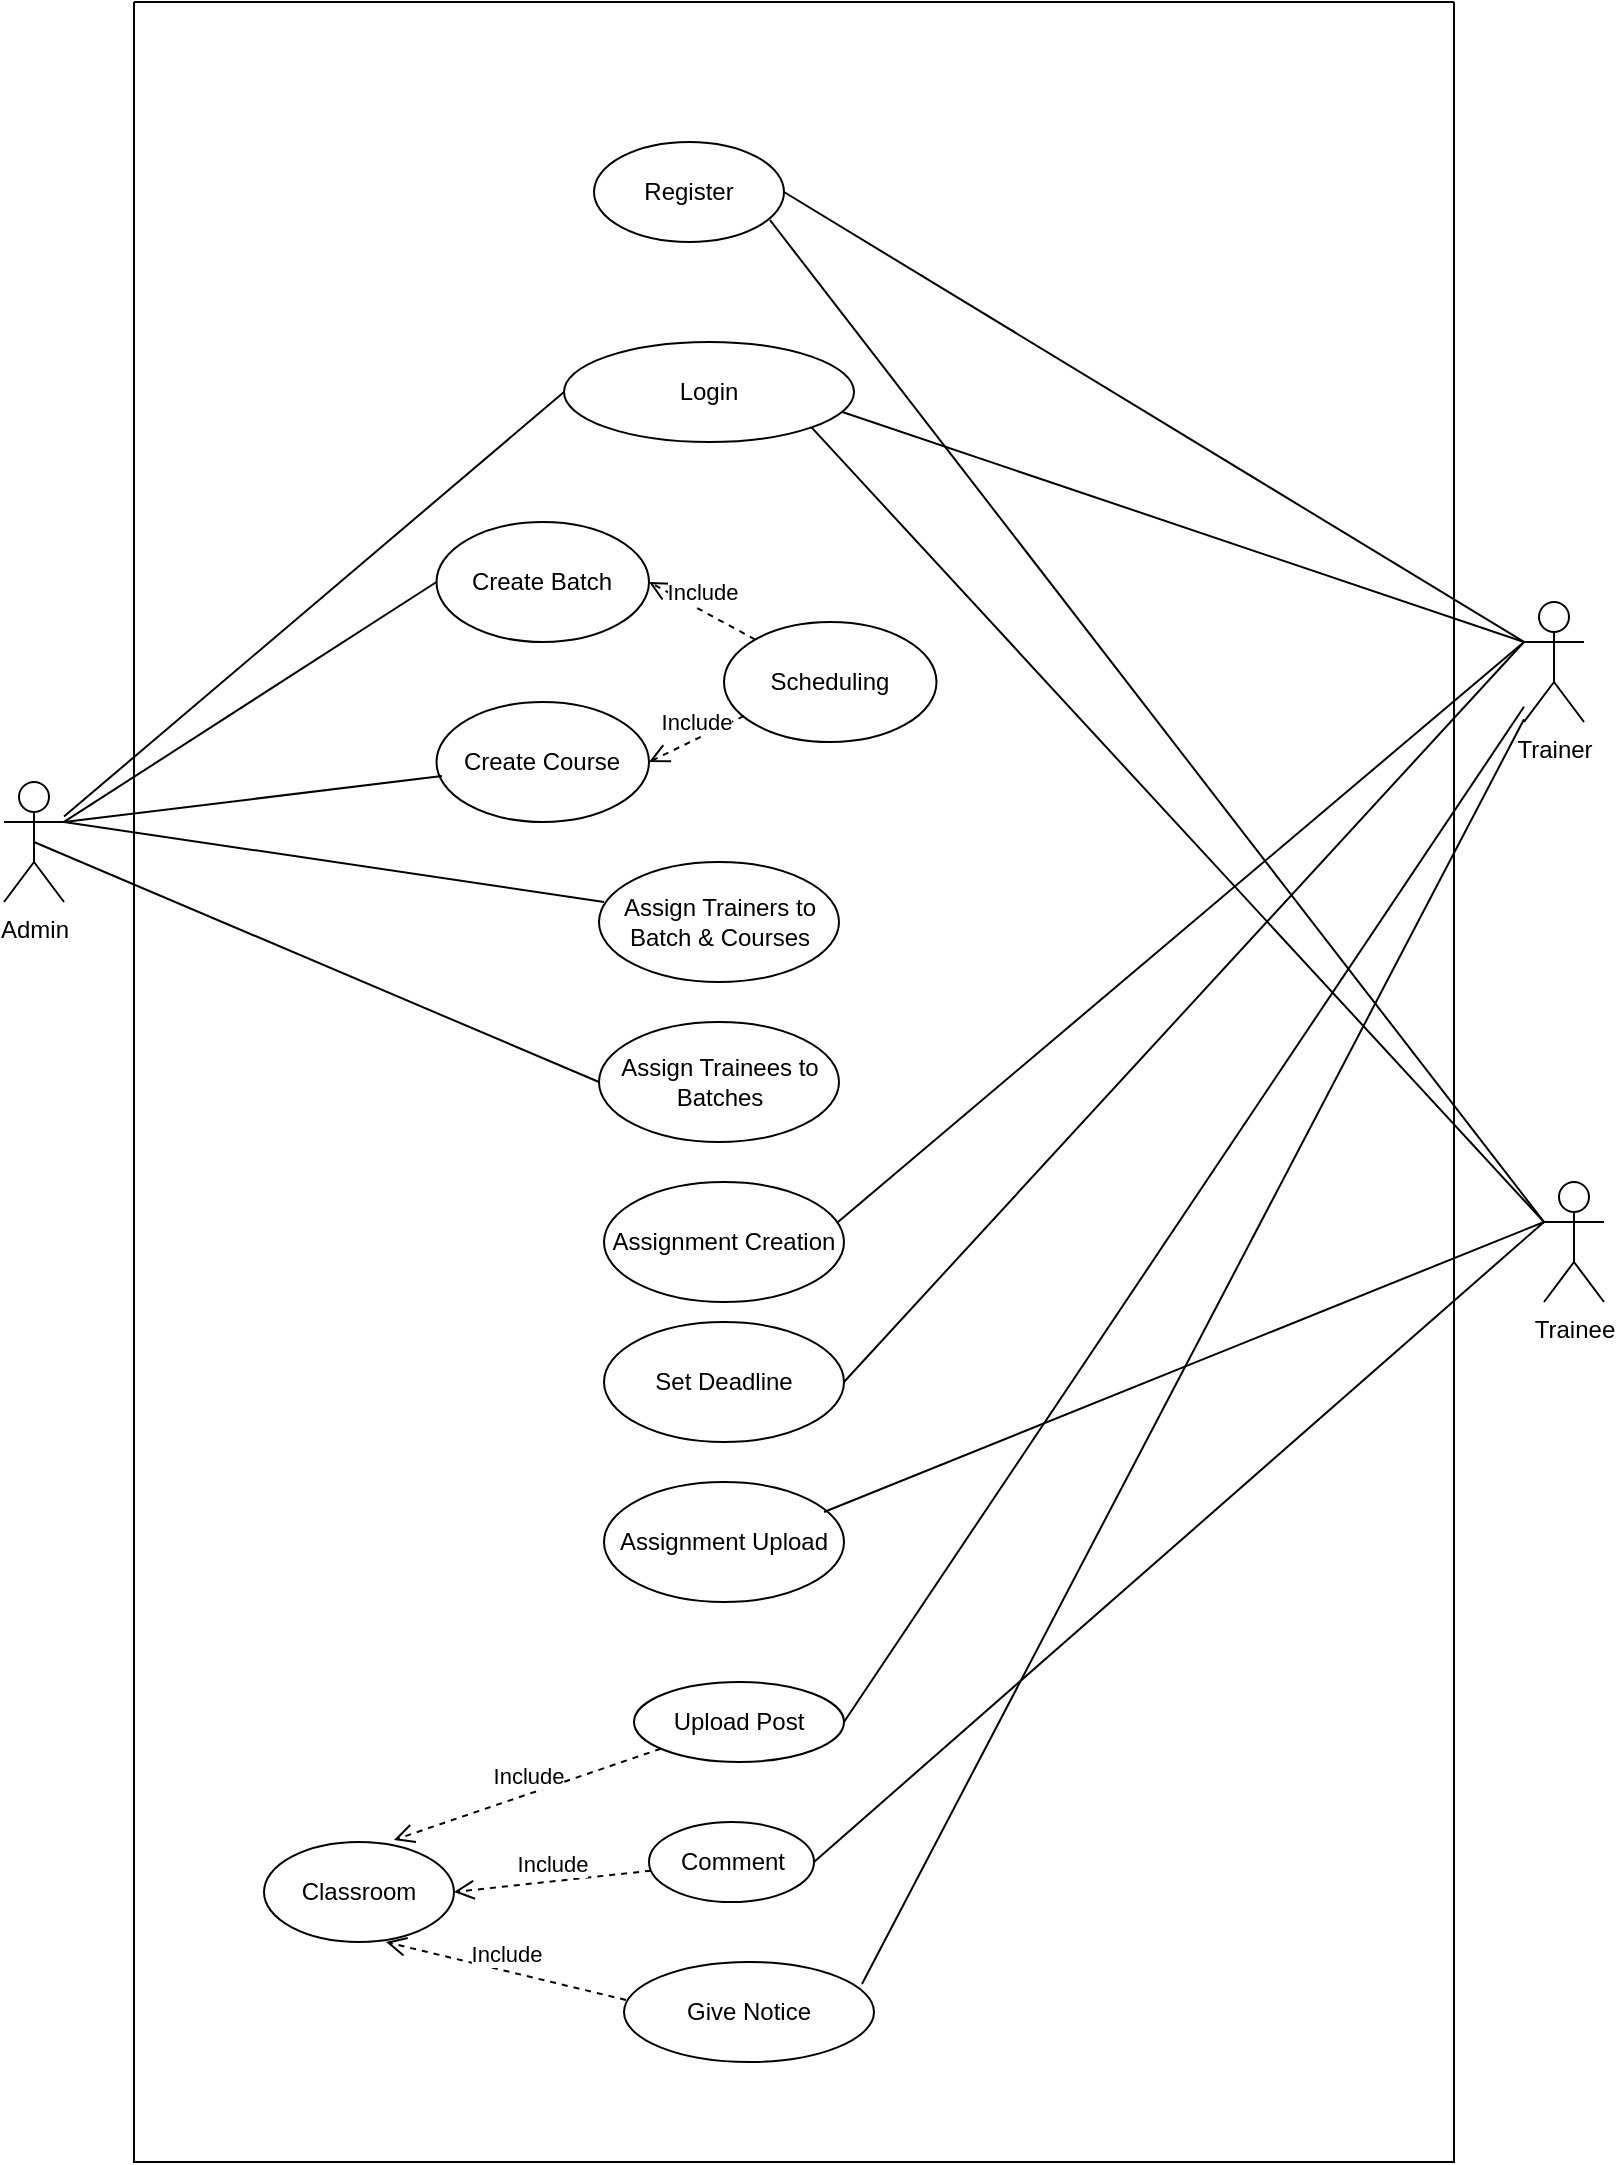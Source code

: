 <mxfile version="21.6.1" type="google">
  <diagram name="Page-1" id="-r8x5bYKAk_hf6ACuxOh">
    <mxGraphModel grid="1" page="1" gridSize="10" guides="1" tooltips="1" connect="1" arrows="1" fold="1" pageScale="1" pageWidth="850" pageHeight="1100" math="0" shadow="0">
      <root>
        <mxCell id="0" />
        <mxCell id="1" parent="0" />
        <mxCell id="YFATefIhtT_2nQkfkwMd-1" value="Admin" style="shape=umlActor;verticalLabelPosition=bottom;verticalAlign=top;html=1;outlineConnect=0;" vertex="1" parent="1">
          <mxGeometry x="30" y="450" width="30" height="60" as="geometry" />
        </mxCell>
        <mxCell id="YFATefIhtT_2nQkfkwMd-7" value="" style="swimlane;startSize=0;" vertex="1" parent="1">
          <mxGeometry x="95" y="60" width="660" height="1080" as="geometry" />
        </mxCell>
        <mxCell id="YFATefIhtT_2nQkfkwMd-8" value="Register" style="ellipse;whiteSpace=wrap;html=1;" vertex="1" parent="YFATefIhtT_2nQkfkwMd-7">
          <mxGeometry x="230" y="70" width="95" height="50" as="geometry" />
        </mxCell>
        <mxCell id="YFATefIhtT_2nQkfkwMd-9" value="Login" style="ellipse;whiteSpace=wrap;html=1;" vertex="1" parent="YFATefIhtT_2nQkfkwMd-7">
          <mxGeometry x="215" y="170" width="145" height="50" as="geometry" />
        </mxCell>
        <mxCell id="YFATefIhtT_2nQkfkwMd-10" value="Create Batch" style="ellipse;whiteSpace=wrap;html=1;" vertex="1" parent="YFATefIhtT_2nQkfkwMd-7">
          <mxGeometry x="151.25" y="260" width="106.25" height="60" as="geometry" />
        </mxCell>
        <mxCell id="YFATefIhtT_2nQkfkwMd-11" value="Create Course" style="ellipse;whiteSpace=wrap;html=1;" vertex="1" parent="YFATefIhtT_2nQkfkwMd-7">
          <mxGeometry x="151.25" y="350" width="106.25" height="60" as="geometry" />
        </mxCell>
        <mxCell id="YFATefIhtT_2nQkfkwMd-22" value="Scheduling" style="ellipse;whiteSpace=wrap;html=1;" vertex="1" parent="YFATefIhtT_2nQkfkwMd-7">
          <mxGeometry x="295" y="310" width="106.25" height="60" as="geometry" />
        </mxCell>
        <mxCell id="YFATefIhtT_2nQkfkwMd-23" value="Include" style="html=1;verticalAlign=bottom;endArrow=open;dashed=1;endSize=8;elbow=vertical;rounded=0;exitX=0;exitY=0;exitDx=0;exitDy=0;entryX=1;entryY=0.5;entryDx=0;entryDy=0;" edge="1" parent="YFATefIhtT_2nQkfkwMd-7" source="YFATefIhtT_2nQkfkwMd-22" target="YFATefIhtT_2nQkfkwMd-10">
          <mxGeometry relative="1" as="geometry">
            <mxPoint x="400" y="292.5" as="sourcePoint" />
            <mxPoint x="315" y="307.5" as="targetPoint" />
          </mxGeometry>
        </mxCell>
        <mxCell id="YFATefIhtT_2nQkfkwMd-24" value="Include" style="html=1;verticalAlign=bottom;endArrow=open;dashed=1;endSize=8;elbow=vertical;rounded=0;exitX=0.094;exitY=0.783;exitDx=0;exitDy=0;entryX=1;entryY=0.5;entryDx=0;entryDy=0;exitPerimeter=0;" edge="1" parent="YFATefIhtT_2nQkfkwMd-7" source="YFATefIhtT_2nQkfkwMd-22" target="YFATefIhtT_2nQkfkwMd-11">
          <mxGeometry relative="1" as="geometry">
            <mxPoint x="435" y="470" as="sourcePoint" />
            <mxPoint x="335" y="448" as="targetPoint" />
          </mxGeometry>
        </mxCell>
        <mxCell id="YFATefIhtT_2nQkfkwMd-25" value="Assign Trainers to Batch &amp;amp; Courses" style="ellipse;whiteSpace=wrap;html=1;" vertex="1" parent="YFATefIhtT_2nQkfkwMd-7">
          <mxGeometry x="232.5" y="430" width="120" height="60" as="geometry" />
        </mxCell>
        <mxCell id="YFATefIhtT_2nQkfkwMd-26" value="Assignment Creation" style="ellipse;whiteSpace=wrap;html=1;" vertex="1" parent="YFATefIhtT_2nQkfkwMd-7">
          <mxGeometry x="235" y="590" width="120" height="60" as="geometry" />
        </mxCell>
        <mxCell id="YFATefIhtT_2nQkfkwMd-27" value="Assignment Upload" style="ellipse;whiteSpace=wrap;html=1;" vertex="1" parent="YFATefIhtT_2nQkfkwMd-7">
          <mxGeometry x="235" y="740" width="120" height="60" as="geometry" />
        </mxCell>
        <mxCell id="YFATefIhtT_2nQkfkwMd-28" value="Upload Post" style="ellipse;whiteSpace=wrap;html=1;" vertex="1" parent="YFATefIhtT_2nQkfkwMd-7">
          <mxGeometry x="250" y="840" width="105" height="40" as="geometry" />
        </mxCell>
        <mxCell id="YFATefIhtT_2nQkfkwMd-29" value="Comment" style="ellipse;whiteSpace=wrap;html=1;" vertex="1" parent="YFATefIhtT_2nQkfkwMd-7">
          <mxGeometry x="257.5" y="910" width="82.5" height="40" as="geometry" />
        </mxCell>
        <mxCell id="YFATefIhtT_2nQkfkwMd-30" value="Give Notice" style="ellipse;whiteSpace=wrap;html=1;" vertex="1" parent="YFATefIhtT_2nQkfkwMd-7">
          <mxGeometry x="245" y="980" width="125" height="50" as="geometry" />
        </mxCell>
        <mxCell id="YFATefIhtT_2nQkfkwMd-35" value="Set Deadline" style="ellipse;whiteSpace=wrap;html=1;" vertex="1" parent="YFATefIhtT_2nQkfkwMd-7">
          <mxGeometry x="235" y="660" width="120" height="60" as="geometry" />
        </mxCell>
        <mxCell id="YFATefIhtT_2nQkfkwMd-31" value="Classroom" style="ellipse;whiteSpace=wrap;html=1;" vertex="1" parent="YFATefIhtT_2nQkfkwMd-7">
          <mxGeometry x="65" y="920" width="95" height="50" as="geometry" />
        </mxCell>
        <mxCell id="YFATefIhtT_2nQkfkwMd-32" value="Include" style="html=1;verticalAlign=bottom;endArrow=open;dashed=1;endSize=8;elbow=vertical;rounded=0;exitX=0.008;exitY=0.38;exitDx=0;exitDy=0;entryX=0.642;entryY=1;entryDx=0;entryDy=0;exitPerimeter=0;entryPerimeter=0;" edge="1" parent="YFATefIhtT_2nQkfkwMd-7" source="YFATefIhtT_2nQkfkwMd-30" target="YFATefIhtT_2nQkfkwMd-31">
          <mxGeometry relative="1" as="geometry">
            <mxPoint x="155" y="950" as="sourcePoint" />
            <mxPoint x="86" y="983" as="targetPoint" />
          </mxGeometry>
        </mxCell>
        <mxCell id="YFATefIhtT_2nQkfkwMd-33" value="Include" style="html=1;verticalAlign=bottom;endArrow=open;dashed=1;endSize=8;elbow=vertical;rounded=0;entryX=0.684;entryY=-0.02;entryDx=0;entryDy=0;entryPerimeter=0;" edge="1" parent="YFATefIhtT_2nQkfkwMd-7" source="YFATefIhtT_2nQkfkwMd-28" target="YFATefIhtT_2nQkfkwMd-31">
          <mxGeometry relative="1" as="geometry">
            <mxPoint x="215" y="710" as="sourcePoint" />
            <mxPoint x="146" y="743" as="targetPoint" />
          </mxGeometry>
        </mxCell>
        <mxCell id="YFATefIhtT_2nQkfkwMd-34" value="Include" style="html=1;verticalAlign=bottom;endArrow=open;dashed=1;endSize=8;elbow=vertical;rounded=0;entryX=1;entryY=0.5;entryDx=0;entryDy=0;" edge="1" parent="YFATefIhtT_2nQkfkwMd-7" source="YFATefIhtT_2nQkfkwMd-29" target="YFATefIhtT_2nQkfkwMd-31">
          <mxGeometry relative="1" as="geometry">
            <mxPoint x="225" y="820" as="sourcePoint" />
            <mxPoint x="156" y="853" as="targetPoint" />
          </mxGeometry>
        </mxCell>
        <mxCell id="YFATefIhtT_2nQkfkwMd-43" value="Assign Trainees to Batches" style="ellipse;whiteSpace=wrap;html=1;" vertex="1" parent="YFATefIhtT_2nQkfkwMd-7">
          <mxGeometry x="232.5" y="510" width="120" height="60" as="geometry" />
        </mxCell>
        <mxCell id="YFATefIhtT_2nQkfkwMd-36" value="Trainer" style="shape=umlActor;verticalLabelPosition=bottom;verticalAlign=top;html=1;outlineConnect=0;" vertex="1" parent="1">
          <mxGeometry x="790" y="360" width="30" height="60" as="geometry" />
        </mxCell>
        <mxCell id="YFATefIhtT_2nQkfkwMd-37" value="Trainee" style="shape=umlActor;verticalLabelPosition=bottom;verticalAlign=top;html=1;outlineConnect=0;" vertex="1" parent="1">
          <mxGeometry x="800" y="650" width="30" height="60" as="geometry" />
        </mxCell>
        <mxCell id="YFATefIhtT_2nQkfkwMd-40" value="" style="endArrow=none;html=1;rounded=0;entryX=0;entryY=0.5;entryDx=0;entryDy=0;" edge="1" parent="1" source="YFATefIhtT_2nQkfkwMd-1" target="YFATefIhtT_2nQkfkwMd-9">
          <mxGeometry width="50" height="50" relative="1" as="geometry">
            <mxPoint x="160" y="400" as="sourcePoint" />
            <mxPoint x="210" y="350" as="targetPoint" />
          </mxGeometry>
        </mxCell>
        <mxCell id="YFATefIhtT_2nQkfkwMd-41" value="" style="endArrow=none;html=1;rounded=0;exitX=1;exitY=0.333;exitDx=0;exitDy=0;exitPerimeter=0;entryX=0;entryY=0.5;entryDx=0;entryDy=0;" edge="1" parent="1" source="YFATefIhtT_2nQkfkwMd-1" target="YFATefIhtT_2nQkfkwMd-10">
          <mxGeometry width="50" height="50" relative="1" as="geometry">
            <mxPoint x="180" y="500" as="sourcePoint" />
            <mxPoint x="230" y="450" as="targetPoint" />
          </mxGeometry>
        </mxCell>
        <mxCell id="YFATefIhtT_2nQkfkwMd-42" value="" style="endArrow=none;html=1;rounded=0;exitX=1;exitY=0.333;exitDx=0;exitDy=0;exitPerimeter=0;entryX=0.026;entryY=0.617;entryDx=0;entryDy=0;entryPerimeter=0;" edge="1" parent="1" source="YFATefIhtT_2nQkfkwMd-1" target="YFATefIhtT_2nQkfkwMd-11">
          <mxGeometry width="50" height="50" relative="1" as="geometry">
            <mxPoint x="190" y="575" as="sourcePoint" />
            <mxPoint x="240" y="525" as="targetPoint" />
          </mxGeometry>
        </mxCell>
        <mxCell id="YFATefIhtT_2nQkfkwMd-44" value="" style="endArrow=none;html=1;rounded=0;exitX=1;exitY=0.333;exitDx=0;exitDy=0;exitPerimeter=0;entryX=0.021;entryY=0.333;entryDx=0;entryDy=0;entryPerimeter=0;" edge="1" parent="1" source="YFATefIhtT_2nQkfkwMd-1" target="YFATefIhtT_2nQkfkwMd-25">
          <mxGeometry width="50" height="50" relative="1" as="geometry">
            <mxPoint x="170" y="560" as="sourcePoint" />
            <mxPoint x="220" y="510" as="targetPoint" />
          </mxGeometry>
        </mxCell>
        <mxCell id="YFATefIhtT_2nQkfkwMd-45" value="" style="endArrow=none;html=1;rounded=0;exitX=0.5;exitY=0.5;exitDx=0;exitDy=0;exitPerimeter=0;entryX=0;entryY=0.5;entryDx=0;entryDy=0;" edge="1" parent="1" source="YFATefIhtT_2nQkfkwMd-1" target="YFATefIhtT_2nQkfkwMd-43">
          <mxGeometry width="50" height="50" relative="1" as="geometry">
            <mxPoint x="190" y="650" as="sourcePoint" />
            <mxPoint x="460" y="690" as="targetPoint" />
          </mxGeometry>
        </mxCell>
        <mxCell id="YFATefIhtT_2nQkfkwMd-46" value="" style="endArrow=none;html=1;rounded=0;entryX=0;entryY=0.333;entryDx=0;entryDy=0;entryPerimeter=0;exitX=1;exitY=0.5;exitDx=0;exitDy=0;" edge="1" parent="1" source="YFATefIhtT_2nQkfkwMd-8" target="YFATefIhtT_2nQkfkwMd-36">
          <mxGeometry width="50" height="50" relative="1" as="geometry">
            <mxPoint x="400" y="340" as="sourcePoint" />
            <mxPoint x="450" y="290" as="targetPoint" />
          </mxGeometry>
        </mxCell>
        <mxCell id="YFATefIhtT_2nQkfkwMd-47" value="" style="endArrow=none;html=1;rounded=0;entryX=0;entryY=0.333;entryDx=0;entryDy=0;entryPerimeter=0;exitX=0.96;exitY=0.7;exitDx=0;exitDy=0;exitPerimeter=0;" edge="1" parent="1" source="YFATefIhtT_2nQkfkwMd-9" target="YFATefIhtT_2nQkfkwMd-36">
          <mxGeometry width="50" height="50" relative="1" as="geometry">
            <mxPoint x="400" y="340" as="sourcePoint" />
            <mxPoint x="450" y="290" as="targetPoint" />
          </mxGeometry>
        </mxCell>
        <mxCell id="YFATefIhtT_2nQkfkwMd-48" value="" style="endArrow=none;html=1;rounded=0;exitX=0;exitY=0.333;exitDx=0;exitDy=0;exitPerimeter=0;entryX=0.975;entryY=0.333;entryDx=0;entryDy=0;entryPerimeter=0;" edge="1" parent="1" source="YFATefIhtT_2nQkfkwMd-36" target="YFATefIhtT_2nQkfkwMd-26">
          <mxGeometry width="50" height="50" relative="1" as="geometry">
            <mxPoint x="400" y="540" as="sourcePoint" />
            <mxPoint x="450" y="490" as="targetPoint" />
          </mxGeometry>
        </mxCell>
        <mxCell id="YFATefIhtT_2nQkfkwMd-49" value="" style="endArrow=none;html=1;rounded=0;entryX=1;entryY=0.5;entryDx=0;entryDy=0;" edge="1" parent="1" target="YFATefIhtT_2nQkfkwMd-35">
          <mxGeometry width="50" height="50" relative="1" as="geometry">
            <mxPoint x="790" y="380" as="sourcePoint" />
            <mxPoint x="450" y="390" as="targetPoint" />
          </mxGeometry>
        </mxCell>
        <mxCell id="YFATefIhtT_2nQkfkwMd-50" value="" style="endArrow=none;html=1;rounded=0;exitX=1;exitY=0.5;exitDx=0;exitDy=0;" edge="1" parent="1" source="YFATefIhtT_2nQkfkwMd-28" target="YFATefIhtT_2nQkfkwMd-36">
          <mxGeometry width="50" height="50" relative="1" as="geometry">
            <mxPoint x="400" y="640" as="sourcePoint" />
            <mxPoint x="450" y="590" as="targetPoint" />
          </mxGeometry>
        </mxCell>
        <mxCell id="YFATefIhtT_2nQkfkwMd-51" value="" style="endArrow=none;html=1;rounded=0;exitX=0.952;exitY=0.22;exitDx=0;exitDy=0;exitPerimeter=0;" edge="1" parent="1" source="YFATefIhtT_2nQkfkwMd-30" target="YFATefIhtT_2nQkfkwMd-36">
          <mxGeometry width="50" height="50" relative="1" as="geometry">
            <mxPoint x="610" y="760" as="sourcePoint" />
            <mxPoint x="660" y="710" as="targetPoint" />
          </mxGeometry>
        </mxCell>
        <mxCell id="YFATefIhtT_2nQkfkwMd-52" value="" style="endArrow=none;html=1;rounded=0;entryX=0;entryY=0.333;entryDx=0;entryDy=0;entryPerimeter=0;exitX=1;exitY=0.5;exitDx=0;exitDy=0;" edge="1" parent="1" source="YFATefIhtT_2nQkfkwMd-29" target="YFATefIhtT_2nQkfkwMd-37">
          <mxGeometry width="50" height="50" relative="1" as="geometry">
            <mxPoint x="435" y="980" as="sourcePoint" />
            <mxPoint x="825" y="642.963" as="targetPoint" />
          </mxGeometry>
        </mxCell>
        <mxCell id="YFATefIhtT_2nQkfkwMd-53" value="" style="endArrow=none;html=1;rounded=0;entryX=0;entryY=0.333;entryDx=0;entryDy=0;entryPerimeter=0;exitX=0.917;exitY=0.25;exitDx=0;exitDy=0;exitPerimeter=0;" edge="1" parent="1" source="YFATefIhtT_2nQkfkwMd-27" target="YFATefIhtT_2nQkfkwMd-37">
          <mxGeometry width="50" height="50" relative="1" as="geometry">
            <mxPoint x="400" y="840" as="sourcePoint" />
            <mxPoint x="450" y="790" as="targetPoint" />
          </mxGeometry>
        </mxCell>
        <mxCell id="YFATefIhtT_2nQkfkwMd-54" value="" style="endArrow=none;html=1;rounded=0;entryX=0;entryY=0.333;entryDx=0;entryDy=0;entryPerimeter=0;exitX=0.926;exitY=0.78;exitDx=0;exitDy=0;exitPerimeter=0;" edge="1" parent="1" source="YFATefIhtT_2nQkfkwMd-8" target="YFATefIhtT_2nQkfkwMd-37">
          <mxGeometry width="50" height="50" relative="1" as="geometry">
            <mxPoint x="400" y="540" as="sourcePoint" />
            <mxPoint x="450" y="490" as="targetPoint" />
          </mxGeometry>
        </mxCell>
        <mxCell id="YFATefIhtT_2nQkfkwMd-55" value="" style="endArrow=none;html=1;rounded=0;entryX=0;entryY=0.333;entryDx=0;entryDy=0;entryPerimeter=0;exitX=1;exitY=1;exitDx=0;exitDy=0;" edge="1" parent="1" source="YFATefIhtT_2nQkfkwMd-9" target="YFATefIhtT_2nQkfkwMd-37">
          <mxGeometry width="50" height="50" relative="1" as="geometry">
            <mxPoint x="400" y="540" as="sourcePoint" />
            <mxPoint x="450" y="490" as="targetPoint" />
          </mxGeometry>
        </mxCell>
      </root>
    </mxGraphModel>
  </diagram>
</mxfile>
